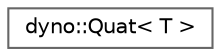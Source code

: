 digraph "Graphical Class Hierarchy"
{
 // LATEX_PDF_SIZE
  bgcolor="transparent";
  edge [fontname=Helvetica,fontsize=10,labelfontname=Helvetica,labelfontsize=10];
  node [fontname=Helvetica,fontsize=10,shape=box,height=0.2,width=0.4];
  rankdir="LR";
  Node0 [id="Node000000",label="dyno::Quat\< T \>",height=0.2,width=0.4,color="grey40", fillcolor="white", style="filled",URL="$classdyno_1_1_quat.html",tooltip=" "];
}
